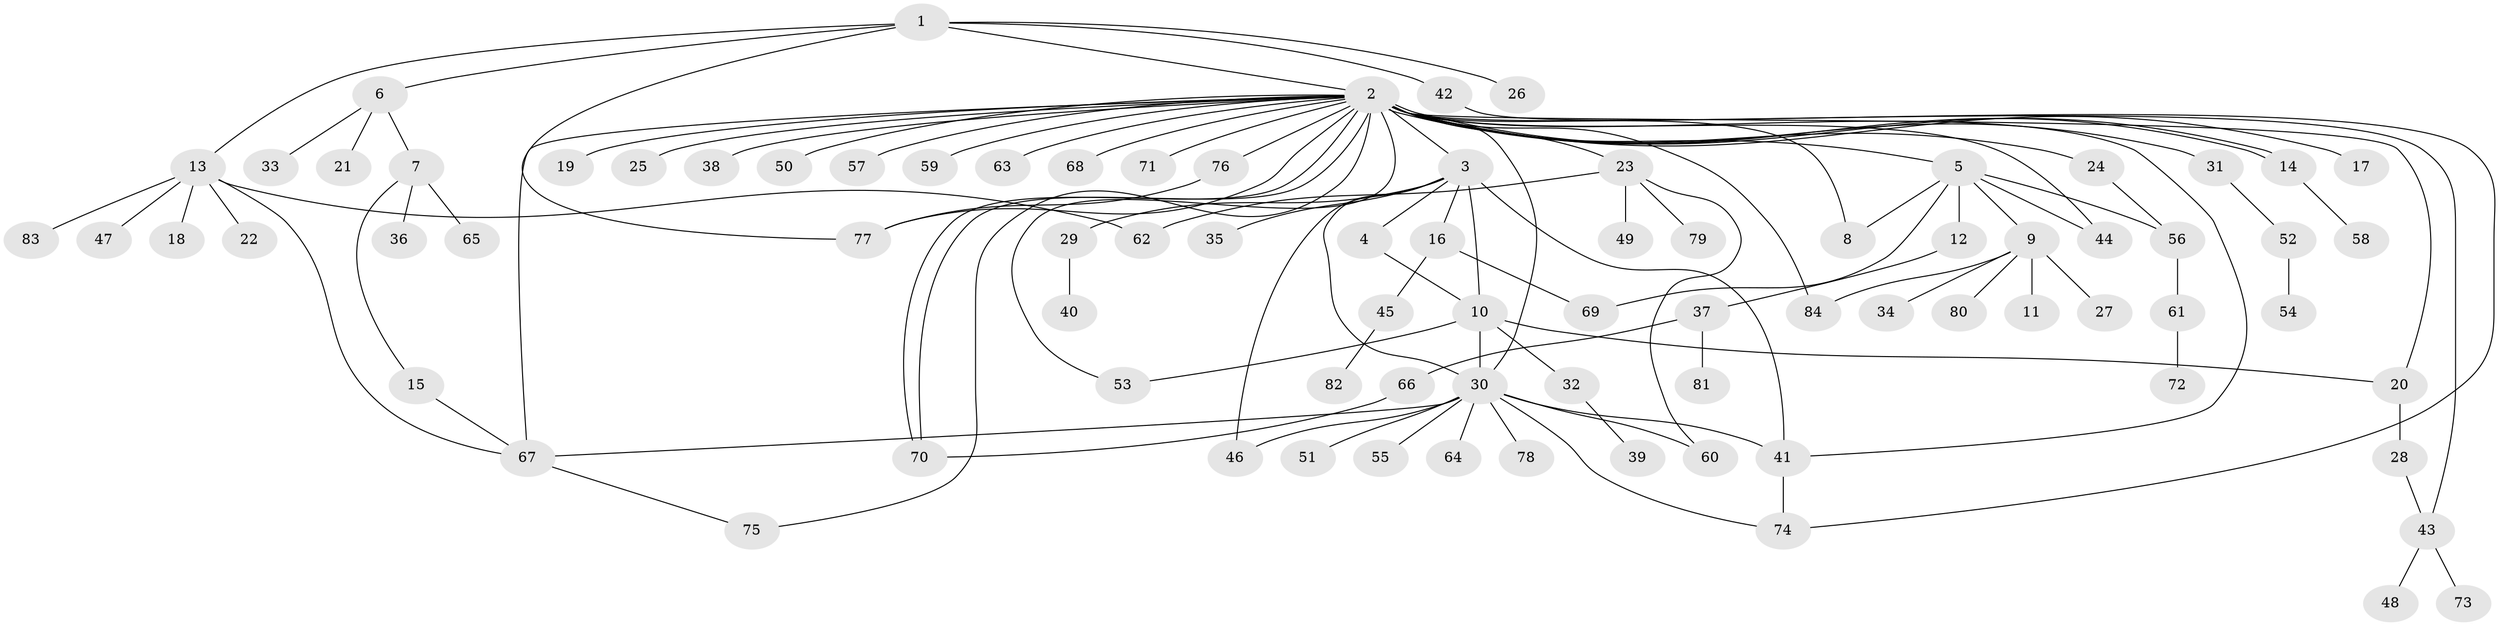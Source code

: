 // coarse degree distribution, {5: 0.0625, 34: 0.015625, 2: 0.25, 7: 0.015625, 3: 0.109375, 4: 0.015625, 1: 0.5, 10: 0.03125}
// Generated by graph-tools (version 1.1) at 2025/23/03/03/25 07:23:52]
// undirected, 84 vertices, 110 edges
graph export_dot {
graph [start="1"]
  node [color=gray90,style=filled];
  1;
  2;
  3;
  4;
  5;
  6;
  7;
  8;
  9;
  10;
  11;
  12;
  13;
  14;
  15;
  16;
  17;
  18;
  19;
  20;
  21;
  22;
  23;
  24;
  25;
  26;
  27;
  28;
  29;
  30;
  31;
  32;
  33;
  34;
  35;
  36;
  37;
  38;
  39;
  40;
  41;
  42;
  43;
  44;
  45;
  46;
  47;
  48;
  49;
  50;
  51;
  52;
  53;
  54;
  55;
  56;
  57;
  58;
  59;
  60;
  61;
  62;
  63;
  64;
  65;
  66;
  67;
  68;
  69;
  70;
  71;
  72;
  73;
  74;
  75;
  76;
  77;
  78;
  79;
  80;
  81;
  82;
  83;
  84;
  1 -- 2;
  1 -- 6;
  1 -- 13;
  1 -- 26;
  1 -- 42;
  1 -- 77;
  2 -- 3;
  2 -- 5;
  2 -- 8;
  2 -- 14;
  2 -- 14;
  2 -- 17;
  2 -- 19;
  2 -- 20;
  2 -- 23;
  2 -- 24;
  2 -- 25;
  2 -- 30;
  2 -- 31;
  2 -- 38;
  2 -- 41;
  2 -- 43;
  2 -- 44;
  2 -- 50;
  2 -- 53;
  2 -- 57;
  2 -- 59;
  2 -- 63;
  2 -- 67;
  2 -- 68;
  2 -- 70;
  2 -- 70;
  2 -- 71;
  2 -- 75;
  2 -- 76;
  2 -- 77;
  2 -- 84;
  3 -- 4;
  3 -- 10;
  3 -- 16;
  3 -- 29;
  3 -- 30;
  3 -- 35;
  3 -- 41;
  3 -- 46;
  4 -- 10;
  5 -- 8;
  5 -- 9;
  5 -- 12;
  5 -- 44;
  5 -- 56;
  5 -- 69;
  6 -- 7;
  6 -- 21;
  6 -- 33;
  7 -- 15;
  7 -- 36;
  7 -- 65;
  9 -- 11;
  9 -- 27;
  9 -- 34;
  9 -- 80;
  9 -- 84;
  10 -- 20;
  10 -- 30;
  10 -- 32;
  10 -- 53;
  12 -- 37;
  13 -- 18;
  13 -- 22;
  13 -- 47;
  13 -- 62;
  13 -- 67;
  13 -- 83;
  14 -- 58;
  15 -- 67;
  16 -- 45;
  16 -- 69;
  20 -- 28;
  23 -- 49;
  23 -- 60;
  23 -- 62;
  23 -- 79;
  24 -- 56;
  28 -- 43;
  29 -- 40;
  30 -- 41;
  30 -- 46;
  30 -- 51;
  30 -- 55;
  30 -- 60;
  30 -- 64;
  30 -- 67;
  30 -- 74;
  30 -- 78;
  31 -- 52;
  32 -- 39;
  37 -- 66;
  37 -- 81;
  41 -- 74;
  42 -- 74;
  43 -- 48;
  43 -- 73;
  45 -- 82;
  52 -- 54;
  56 -- 61;
  61 -- 72;
  66 -- 70;
  67 -- 75;
  76 -- 77;
}
